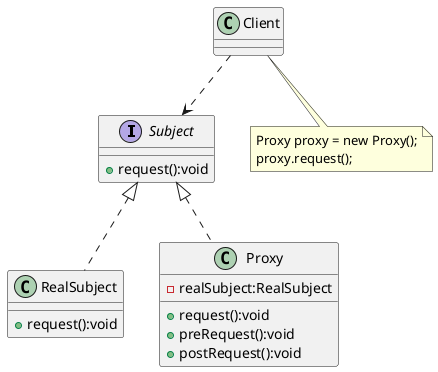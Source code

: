 @startuml

interface Subject{
 + request():void
}

class RealSubject implements Subject {
    + request():void
}

class Proxy implements Subject {
    - realSubject:RealSubject
    + request():void
    + preRequest():void
    + postRequest():void
}

Class Client {

}
Client ..> Subject

note as N1
Proxy proxy = new Proxy();
proxy.request();
end note
Client .. N1
@enduml